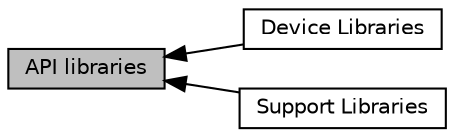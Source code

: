 digraph "API libraries"
{
  edge [fontname="Helvetica",fontsize="10",labelfontname="Helvetica",labelfontsize="10"];
  node [fontname="Helvetica",fontsize="10",shape=record];
  rankdir=LR;
  Node1 [label="Device Libraries",height=0.2,width=0.4,color="black", fillcolor="white", style="filled",URL="$group__devices.html"];
  Node2 [label="Support Libraries",height=0.2,width=0.4,color="black", fillcolor="white", style="filled",URL="$group__support.html"];
  Node0 [label="API libraries",height=0.2,width=0.4,color="black", fillcolor="grey75", style="filled", fontcolor="black"];
  Node0->Node1 [shape=plaintext, dir="back", style="solid"];
  Node0->Node2 [shape=plaintext, dir="back", style="solid"];
}

